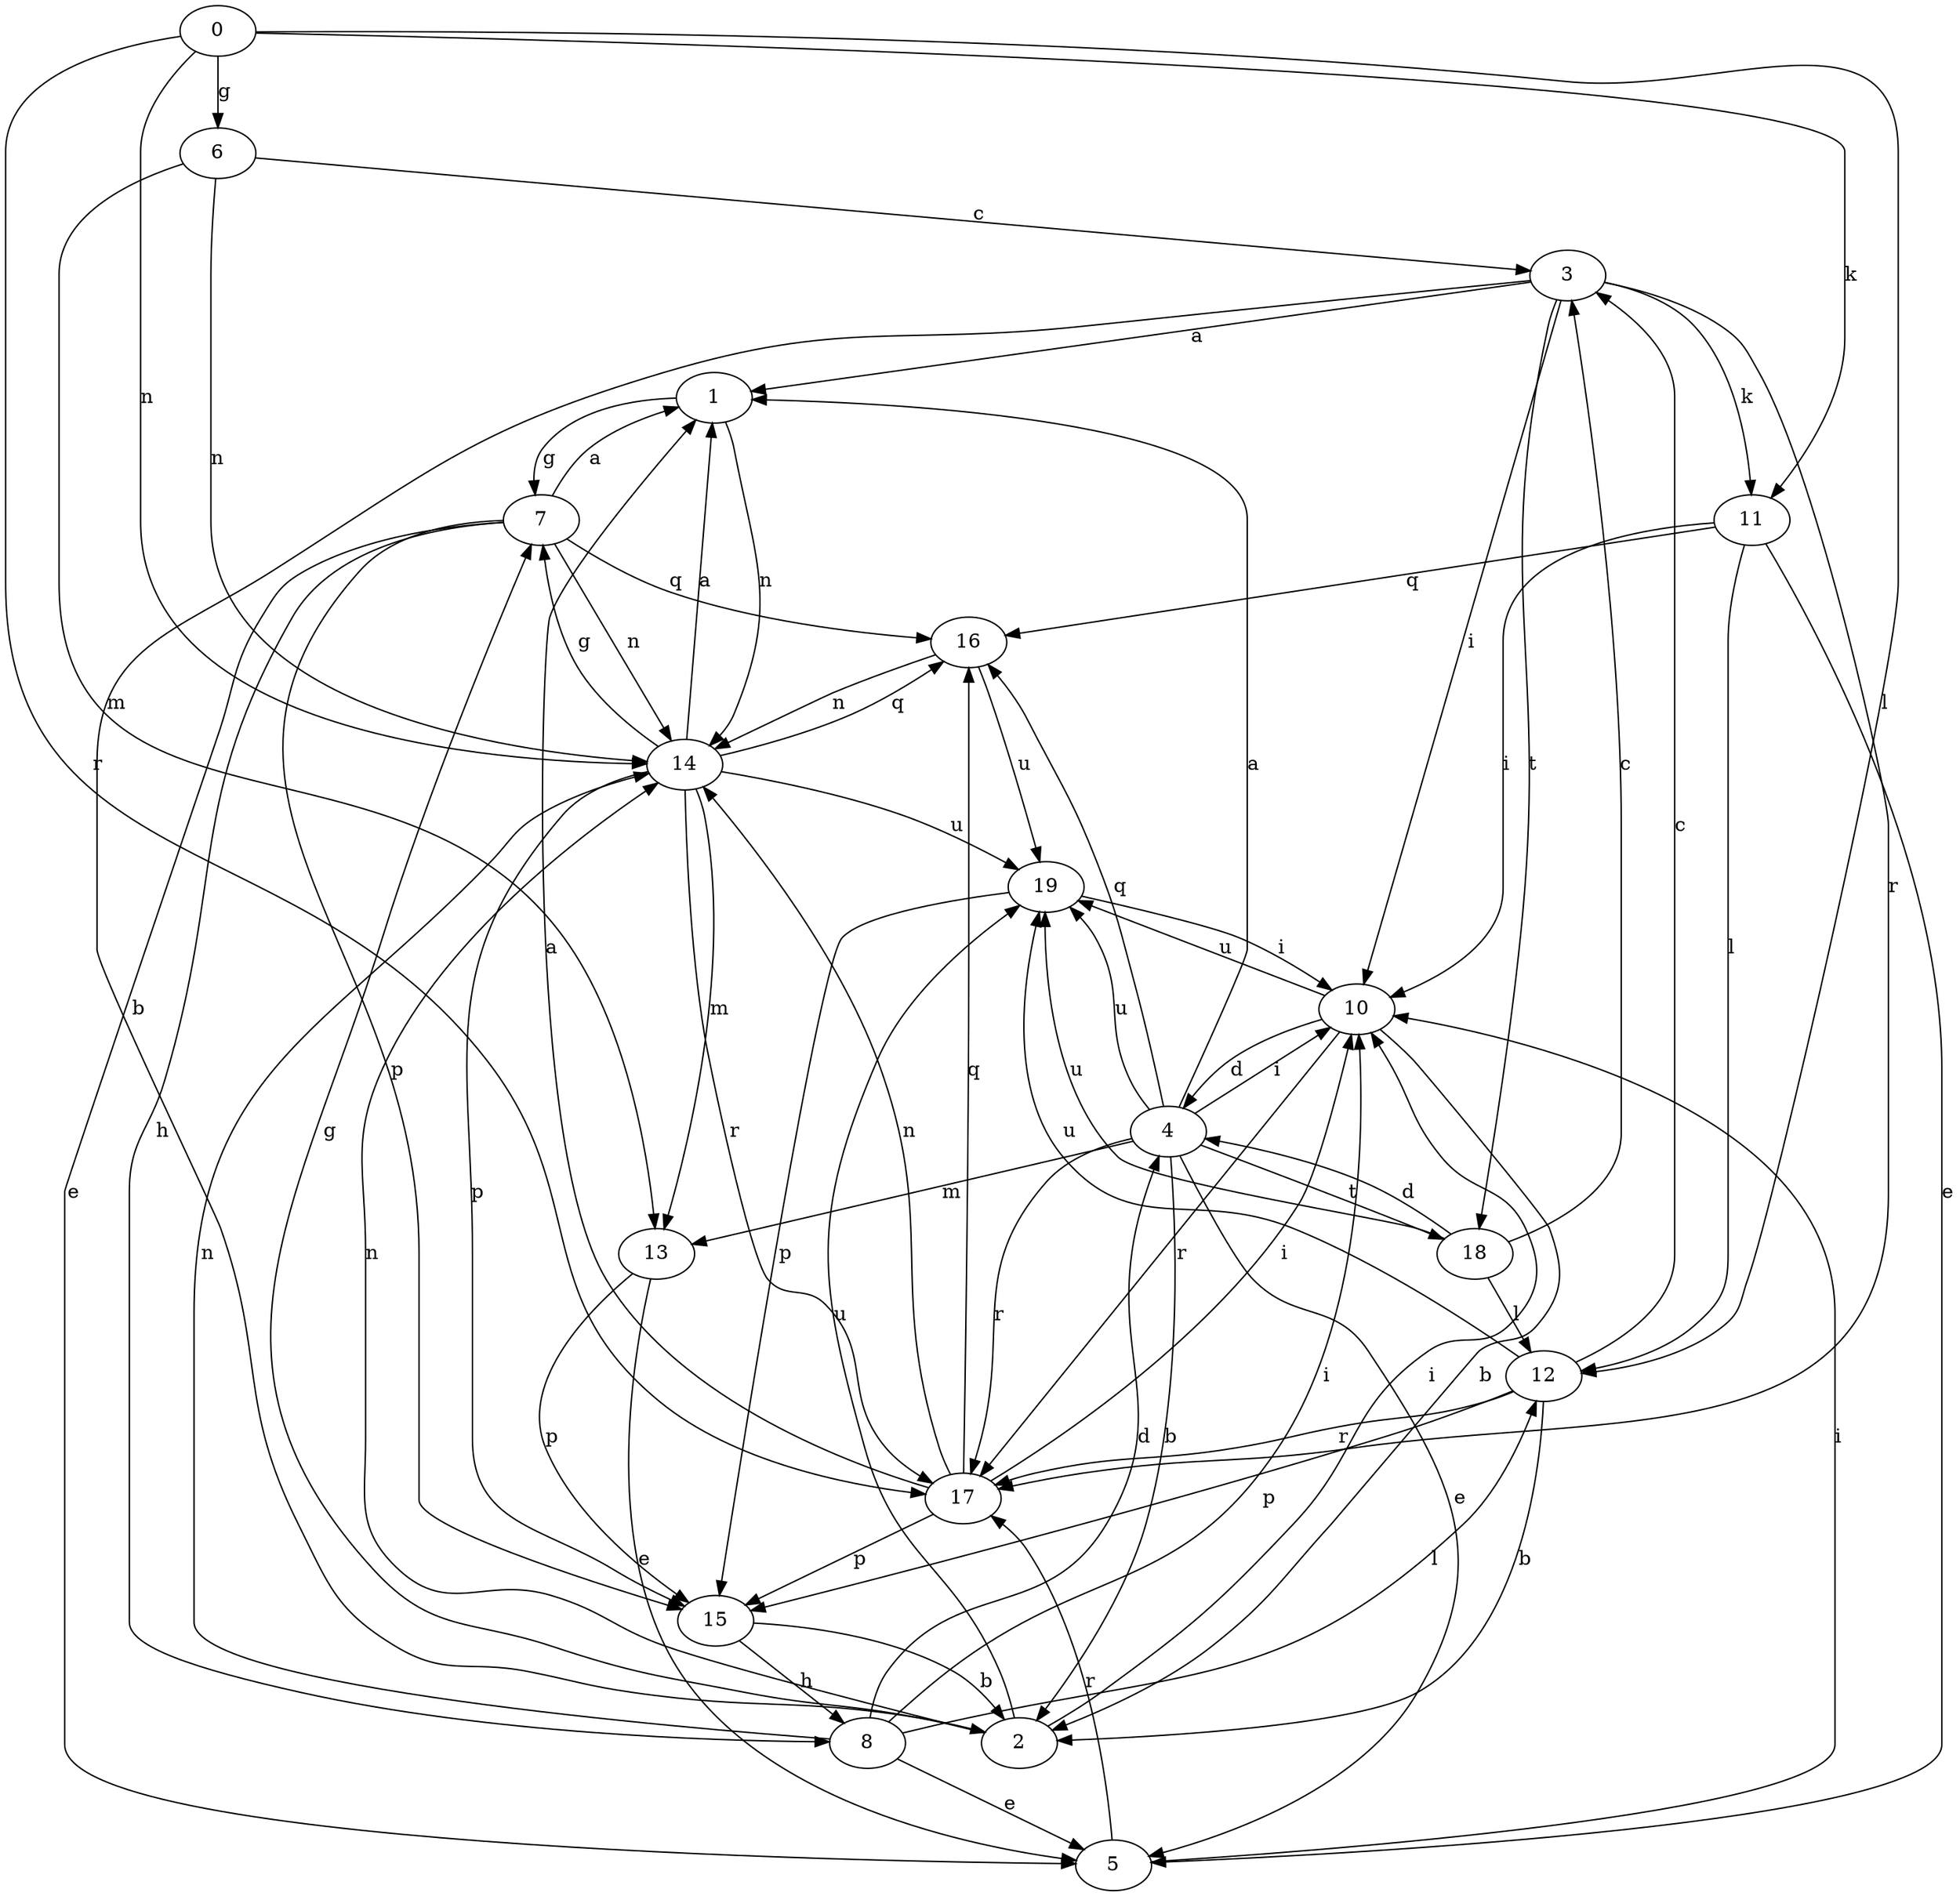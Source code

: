 strict digraph  {
0;
1;
2;
3;
4;
5;
6;
7;
8;
10;
11;
12;
13;
14;
15;
16;
17;
18;
19;
0 -> 6  [label=g];
0 -> 11  [label=k];
0 -> 12  [label=l];
0 -> 14  [label=n];
0 -> 17  [label=r];
1 -> 7  [label=g];
1 -> 14  [label=n];
2 -> 7  [label=g];
2 -> 10  [label=i];
2 -> 14  [label=n];
2 -> 19  [label=u];
3 -> 1  [label=a];
3 -> 2  [label=b];
3 -> 10  [label=i];
3 -> 11  [label=k];
3 -> 17  [label=r];
3 -> 18  [label=t];
4 -> 1  [label=a];
4 -> 2  [label=b];
4 -> 5  [label=e];
4 -> 10  [label=i];
4 -> 13  [label=m];
4 -> 16  [label=q];
4 -> 17  [label=r];
4 -> 18  [label=t];
4 -> 19  [label=u];
5 -> 10  [label=i];
5 -> 17  [label=r];
6 -> 3  [label=c];
6 -> 13  [label=m];
6 -> 14  [label=n];
7 -> 1  [label=a];
7 -> 5  [label=e];
7 -> 8  [label=h];
7 -> 14  [label=n];
7 -> 15  [label=p];
7 -> 16  [label=q];
8 -> 4  [label=d];
8 -> 5  [label=e];
8 -> 10  [label=i];
8 -> 12  [label=l];
8 -> 14  [label=n];
10 -> 2  [label=b];
10 -> 4  [label=d];
10 -> 17  [label=r];
10 -> 19  [label=u];
11 -> 5  [label=e];
11 -> 10  [label=i];
11 -> 12  [label=l];
11 -> 16  [label=q];
12 -> 2  [label=b];
12 -> 3  [label=c];
12 -> 15  [label=p];
12 -> 17  [label=r];
12 -> 19  [label=u];
13 -> 5  [label=e];
13 -> 15  [label=p];
14 -> 1  [label=a];
14 -> 7  [label=g];
14 -> 13  [label=m];
14 -> 15  [label=p];
14 -> 16  [label=q];
14 -> 17  [label=r];
14 -> 19  [label=u];
15 -> 2  [label=b];
15 -> 8  [label=h];
16 -> 14  [label=n];
16 -> 19  [label=u];
17 -> 1  [label=a];
17 -> 10  [label=i];
17 -> 14  [label=n];
17 -> 15  [label=p];
17 -> 16  [label=q];
18 -> 3  [label=c];
18 -> 4  [label=d];
18 -> 12  [label=l];
18 -> 19  [label=u];
19 -> 10  [label=i];
19 -> 15  [label=p];
}
